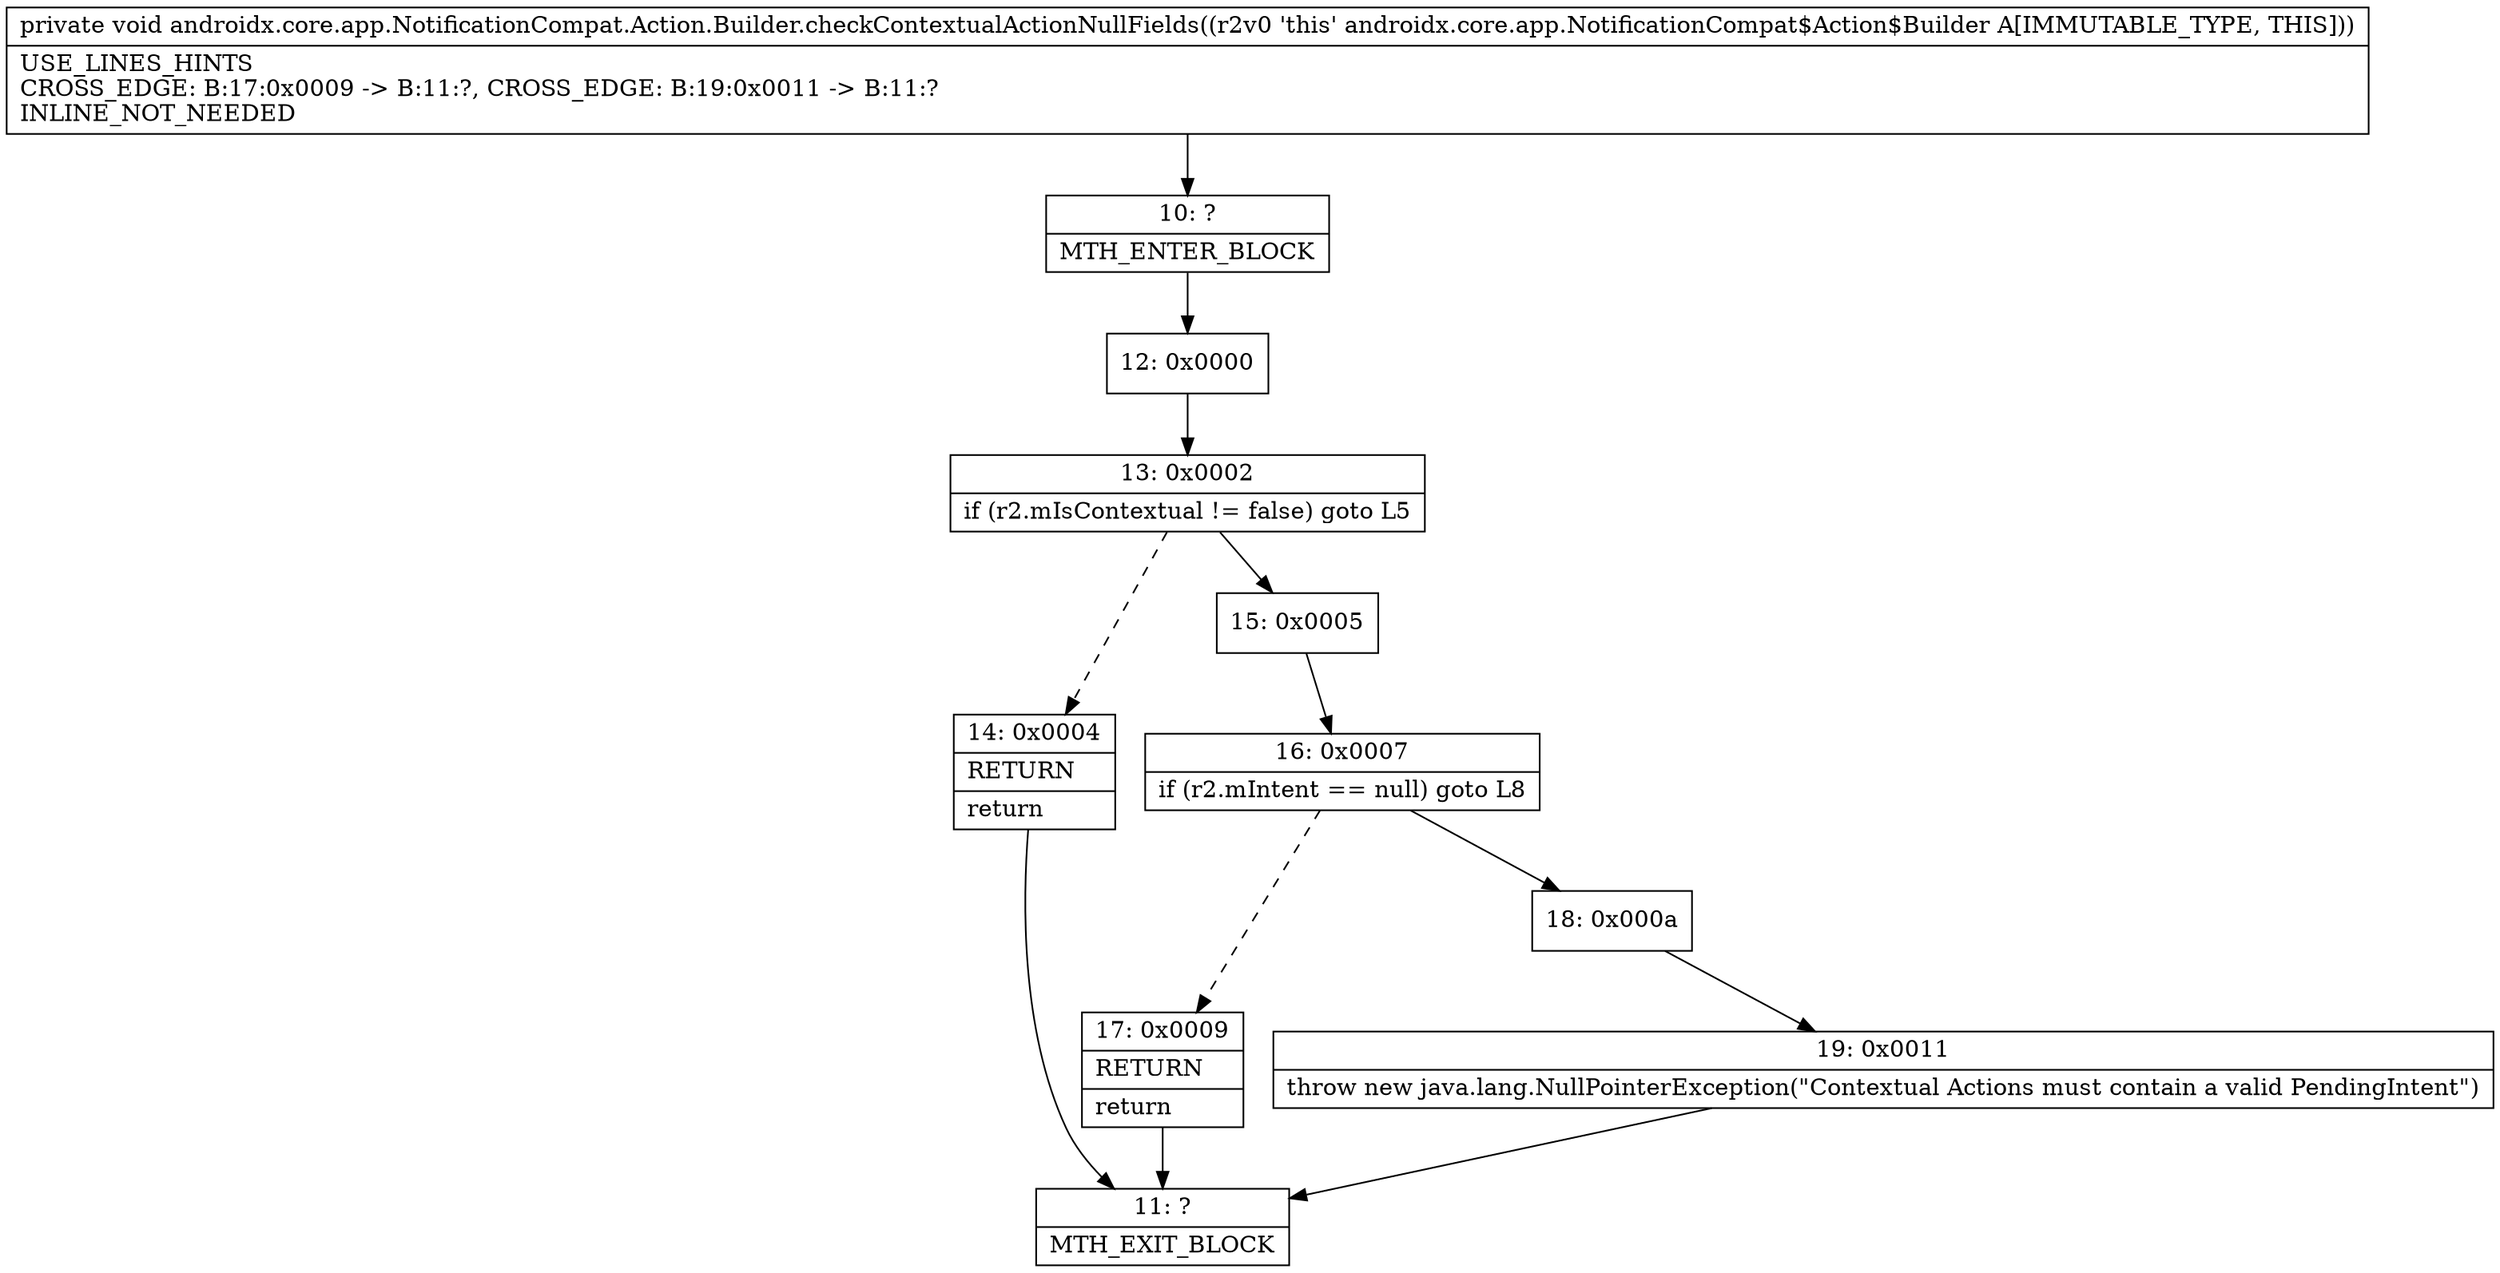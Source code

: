 digraph "CFG forandroidx.core.app.NotificationCompat.Action.Builder.checkContextualActionNullFields()V" {
Node_10 [shape=record,label="{10\:\ ?|MTH_ENTER_BLOCK\l}"];
Node_12 [shape=record,label="{12\:\ 0x0000}"];
Node_13 [shape=record,label="{13\:\ 0x0002|if (r2.mIsContextual != false) goto L5\l}"];
Node_14 [shape=record,label="{14\:\ 0x0004|RETURN\l|return\l}"];
Node_11 [shape=record,label="{11\:\ ?|MTH_EXIT_BLOCK\l}"];
Node_15 [shape=record,label="{15\:\ 0x0005}"];
Node_16 [shape=record,label="{16\:\ 0x0007|if (r2.mIntent == null) goto L8\l}"];
Node_17 [shape=record,label="{17\:\ 0x0009|RETURN\l|return\l}"];
Node_18 [shape=record,label="{18\:\ 0x000a}"];
Node_19 [shape=record,label="{19\:\ 0x0011|throw new java.lang.NullPointerException(\"Contextual Actions must contain a valid PendingIntent\")\l}"];
MethodNode[shape=record,label="{private void androidx.core.app.NotificationCompat.Action.Builder.checkContextualActionNullFields((r2v0 'this' androidx.core.app.NotificationCompat$Action$Builder A[IMMUTABLE_TYPE, THIS]))  | USE_LINES_HINTS\lCROSS_EDGE: B:17:0x0009 \-\> B:11:?, CROSS_EDGE: B:19:0x0011 \-\> B:11:?\lINLINE_NOT_NEEDED\l}"];
MethodNode -> Node_10;Node_10 -> Node_12;
Node_12 -> Node_13;
Node_13 -> Node_14[style=dashed];
Node_13 -> Node_15;
Node_14 -> Node_11;
Node_15 -> Node_16;
Node_16 -> Node_17[style=dashed];
Node_16 -> Node_18;
Node_17 -> Node_11;
Node_18 -> Node_19;
Node_19 -> Node_11;
}

